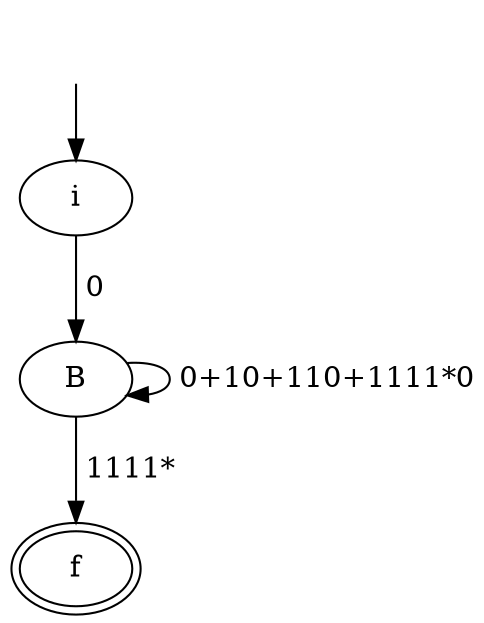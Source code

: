 digraph "AFER" {
    _nil0 [style="invis"]
    _nil0 -> i [label=""]
    i -> B [label=" 0"]
    B -> B [label=" 0+10+110+1111*0"]
    B -> f [label=" 1111*"]
    f [peripheries=2]
}

